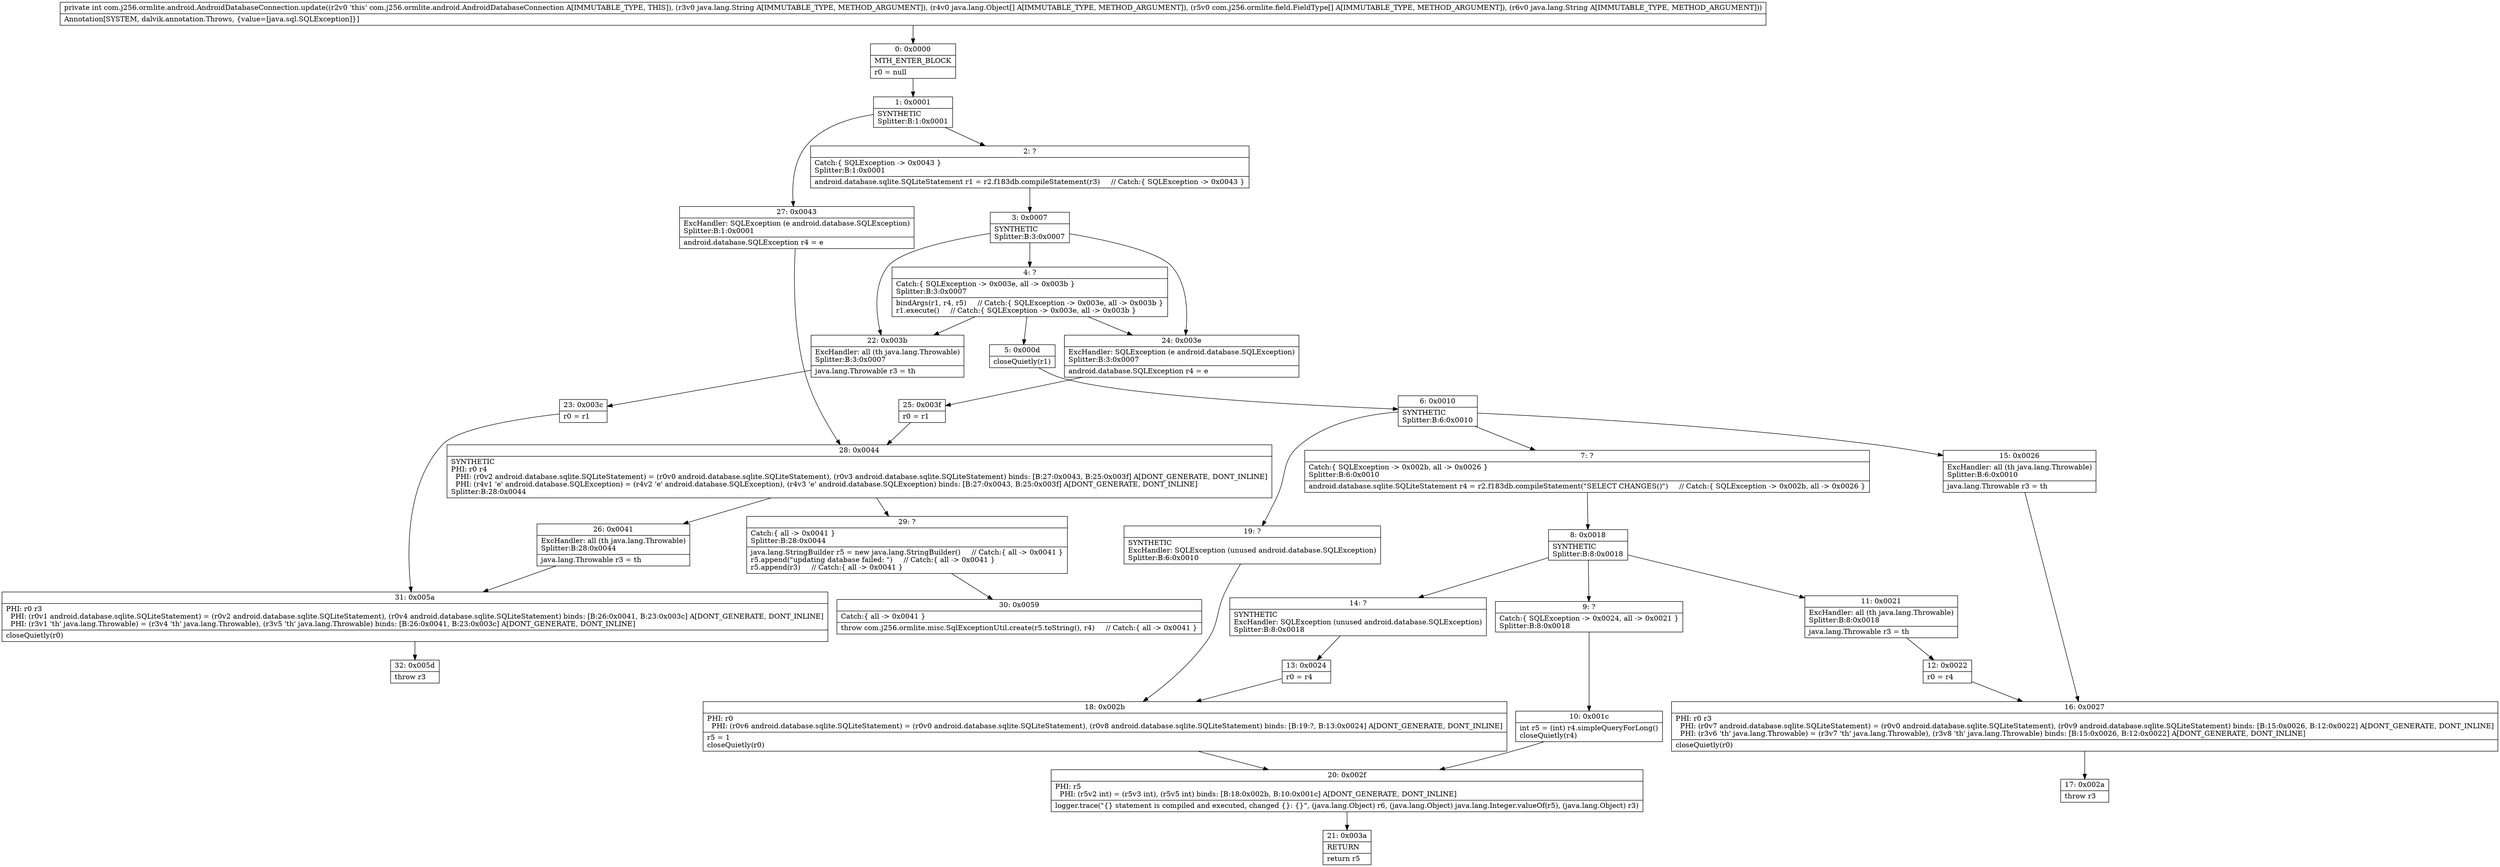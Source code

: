 digraph "CFG forcom.j256.ormlite.android.AndroidDatabaseConnection.update(Ljava\/lang\/String;[Ljava\/lang\/Object;[Lcom\/j256\/ormlite\/field\/FieldType;Ljava\/lang\/String;)I" {
Node_0 [shape=record,label="{0\:\ 0x0000|MTH_ENTER_BLOCK\l|r0 = null\l}"];
Node_1 [shape=record,label="{1\:\ 0x0001|SYNTHETIC\lSplitter:B:1:0x0001\l}"];
Node_2 [shape=record,label="{2\:\ ?|Catch:\{ SQLException \-\> 0x0043 \}\lSplitter:B:1:0x0001\l|android.database.sqlite.SQLiteStatement r1 = r2.f183db.compileStatement(r3)     \/\/ Catch:\{ SQLException \-\> 0x0043 \}\l}"];
Node_3 [shape=record,label="{3\:\ 0x0007|SYNTHETIC\lSplitter:B:3:0x0007\l}"];
Node_4 [shape=record,label="{4\:\ ?|Catch:\{ SQLException \-\> 0x003e, all \-\> 0x003b \}\lSplitter:B:3:0x0007\l|bindArgs(r1, r4, r5)     \/\/ Catch:\{ SQLException \-\> 0x003e, all \-\> 0x003b \}\lr1.execute()     \/\/ Catch:\{ SQLException \-\> 0x003e, all \-\> 0x003b \}\l}"];
Node_5 [shape=record,label="{5\:\ 0x000d|closeQuietly(r1)\l}"];
Node_6 [shape=record,label="{6\:\ 0x0010|SYNTHETIC\lSplitter:B:6:0x0010\l}"];
Node_7 [shape=record,label="{7\:\ ?|Catch:\{ SQLException \-\> 0x002b, all \-\> 0x0026 \}\lSplitter:B:6:0x0010\l|android.database.sqlite.SQLiteStatement r4 = r2.f183db.compileStatement(\"SELECT CHANGES()\")     \/\/ Catch:\{ SQLException \-\> 0x002b, all \-\> 0x0026 \}\l}"];
Node_8 [shape=record,label="{8\:\ 0x0018|SYNTHETIC\lSplitter:B:8:0x0018\l}"];
Node_9 [shape=record,label="{9\:\ ?|Catch:\{ SQLException \-\> 0x0024, all \-\> 0x0021 \}\lSplitter:B:8:0x0018\l}"];
Node_10 [shape=record,label="{10\:\ 0x001c|int r5 = (int) r4.simpleQueryForLong()\lcloseQuietly(r4)\l}"];
Node_11 [shape=record,label="{11\:\ 0x0021|ExcHandler: all (th java.lang.Throwable)\lSplitter:B:8:0x0018\l|java.lang.Throwable r3 = th\l}"];
Node_12 [shape=record,label="{12\:\ 0x0022|r0 = r4\l}"];
Node_13 [shape=record,label="{13\:\ 0x0024|r0 = r4\l}"];
Node_14 [shape=record,label="{14\:\ ?|SYNTHETIC\lExcHandler: SQLException (unused android.database.SQLException)\lSplitter:B:8:0x0018\l}"];
Node_15 [shape=record,label="{15\:\ 0x0026|ExcHandler: all (th java.lang.Throwable)\lSplitter:B:6:0x0010\l|java.lang.Throwable r3 = th\l}"];
Node_16 [shape=record,label="{16\:\ 0x0027|PHI: r0 r3 \l  PHI: (r0v7 android.database.sqlite.SQLiteStatement) = (r0v0 android.database.sqlite.SQLiteStatement), (r0v9 android.database.sqlite.SQLiteStatement) binds: [B:15:0x0026, B:12:0x0022] A[DONT_GENERATE, DONT_INLINE]\l  PHI: (r3v6 'th' java.lang.Throwable) = (r3v7 'th' java.lang.Throwable), (r3v8 'th' java.lang.Throwable) binds: [B:15:0x0026, B:12:0x0022] A[DONT_GENERATE, DONT_INLINE]\l|closeQuietly(r0)\l}"];
Node_17 [shape=record,label="{17\:\ 0x002a|throw r3\l}"];
Node_18 [shape=record,label="{18\:\ 0x002b|PHI: r0 \l  PHI: (r0v6 android.database.sqlite.SQLiteStatement) = (r0v0 android.database.sqlite.SQLiteStatement), (r0v8 android.database.sqlite.SQLiteStatement) binds: [B:19:?, B:13:0x0024] A[DONT_GENERATE, DONT_INLINE]\l|r5 = 1\lcloseQuietly(r0)\l}"];
Node_19 [shape=record,label="{19\:\ ?|SYNTHETIC\lExcHandler: SQLException (unused android.database.SQLException)\lSplitter:B:6:0x0010\l}"];
Node_20 [shape=record,label="{20\:\ 0x002f|PHI: r5 \l  PHI: (r5v2 int) = (r5v3 int), (r5v5 int) binds: [B:18:0x002b, B:10:0x001c] A[DONT_GENERATE, DONT_INLINE]\l|logger.trace(\"\{\} statement is compiled and executed, changed \{\}: \{\}\", (java.lang.Object) r6, (java.lang.Object) java.lang.Integer.valueOf(r5), (java.lang.Object) r3)\l}"];
Node_21 [shape=record,label="{21\:\ 0x003a|RETURN\l|return r5\l}"];
Node_22 [shape=record,label="{22\:\ 0x003b|ExcHandler: all (th java.lang.Throwable)\lSplitter:B:3:0x0007\l|java.lang.Throwable r3 = th\l}"];
Node_23 [shape=record,label="{23\:\ 0x003c|r0 = r1\l}"];
Node_24 [shape=record,label="{24\:\ 0x003e|ExcHandler: SQLException (e android.database.SQLException)\lSplitter:B:3:0x0007\l|android.database.SQLException r4 = e\l}"];
Node_25 [shape=record,label="{25\:\ 0x003f|r0 = r1\l}"];
Node_26 [shape=record,label="{26\:\ 0x0041|ExcHandler: all (th java.lang.Throwable)\lSplitter:B:28:0x0044\l|java.lang.Throwable r3 = th\l}"];
Node_27 [shape=record,label="{27\:\ 0x0043|ExcHandler: SQLException (e android.database.SQLException)\lSplitter:B:1:0x0001\l|android.database.SQLException r4 = e\l}"];
Node_28 [shape=record,label="{28\:\ 0x0044|SYNTHETIC\lPHI: r0 r4 \l  PHI: (r0v2 android.database.sqlite.SQLiteStatement) = (r0v0 android.database.sqlite.SQLiteStatement), (r0v3 android.database.sqlite.SQLiteStatement) binds: [B:27:0x0043, B:25:0x003f] A[DONT_GENERATE, DONT_INLINE]\l  PHI: (r4v1 'e' android.database.SQLException) = (r4v2 'e' android.database.SQLException), (r4v3 'e' android.database.SQLException) binds: [B:27:0x0043, B:25:0x003f] A[DONT_GENERATE, DONT_INLINE]\lSplitter:B:28:0x0044\l}"];
Node_29 [shape=record,label="{29\:\ ?|Catch:\{ all \-\> 0x0041 \}\lSplitter:B:28:0x0044\l|java.lang.StringBuilder r5 = new java.lang.StringBuilder()     \/\/ Catch:\{ all \-\> 0x0041 \}\lr5.append(\"updating database failed: \")     \/\/ Catch:\{ all \-\> 0x0041 \}\lr5.append(r3)     \/\/ Catch:\{ all \-\> 0x0041 \}\l}"];
Node_30 [shape=record,label="{30\:\ 0x0059|Catch:\{ all \-\> 0x0041 \}\l|throw com.j256.ormlite.misc.SqlExceptionUtil.create(r5.toString(), r4)     \/\/ Catch:\{ all \-\> 0x0041 \}\l}"];
Node_31 [shape=record,label="{31\:\ 0x005a|PHI: r0 r3 \l  PHI: (r0v1 android.database.sqlite.SQLiteStatement) = (r0v2 android.database.sqlite.SQLiteStatement), (r0v4 android.database.sqlite.SQLiteStatement) binds: [B:26:0x0041, B:23:0x003c] A[DONT_GENERATE, DONT_INLINE]\l  PHI: (r3v1 'th' java.lang.Throwable) = (r3v4 'th' java.lang.Throwable), (r3v5 'th' java.lang.Throwable) binds: [B:26:0x0041, B:23:0x003c] A[DONT_GENERATE, DONT_INLINE]\l|closeQuietly(r0)\l}"];
Node_32 [shape=record,label="{32\:\ 0x005d|throw r3\l}"];
MethodNode[shape=record,label="{private int com.j256.ormlite.android.AndroidDatabaseConnection.update((r2v0 'this' com.j256.ormlite.android.AndroidDatabaseConnection A[IMMUTABLE_TYPE, THIS]), (r3v0 java.lang.String A[IMMUTABLE_TYPE, METHOD_ARGUMENT]), (r4v0 java.lang.Object[] A[IMMUTABLE_TYPE, METHOD_ARGUMENT]), (r5v0 com.j256.ormlite.field.FieldType[] A[IMMUTABLE_TYPE, METHOD_ARGUMENT]), (r6v0 java.lang.String A[IMMUTABLE_TYPE, METHOD_ARGUMENT]))  | Annotation[SYSTEM, dalvik.annotation.Throws, \{value=[java.sql.SQLException]\}]\l}"];
MethodNode -> Node_0;
Node_0 -> Node_1;
Node_1 -> Node_2;
Node_1 -> Node_27;
Node_2 -> Node_3;
Node_3 -> Node_4;
Node_3 -> Node_24;
Node_3 -> Node_22;
Node_4 -> Node_5;
Node_4 -> Node_24;
Node_4 -> Node_22;
Node_5 -> Node_6;
Node_6 -> Node_7;
Node_6 -> Node_19;
Node_6 -> Node_15;
Node_7 -> Node_8;
Node_8 -> Node_9;
Node_8 -> Node_14;
Node_8 -> Node_11;
Node_9 -> Node_10;
Node_10 -> Node_20;
Node_11 -> Node_12;
Node_12 -> Node_16;
Node_13 -> Node_18;
Node_14 -> Node_13;
Node_15 -> Node_16;
Node_16 -> Node_17;
Node_18 -> Node_20;
Node_19 -> Node_18;
Node_20 -> Node_21;
Node_22 -> Node_23;
Node_23 -> Node_31;
Node_24 -> Node_25;
Node_25 -> Node_28;
Node_26 -> Node_31;
Node_27 -> Node_28;
Node_28 -> Node_29;
Node_28 -> Node_26;
Node_29 -> Node_30;
Node_31 -> Node_32;
}

